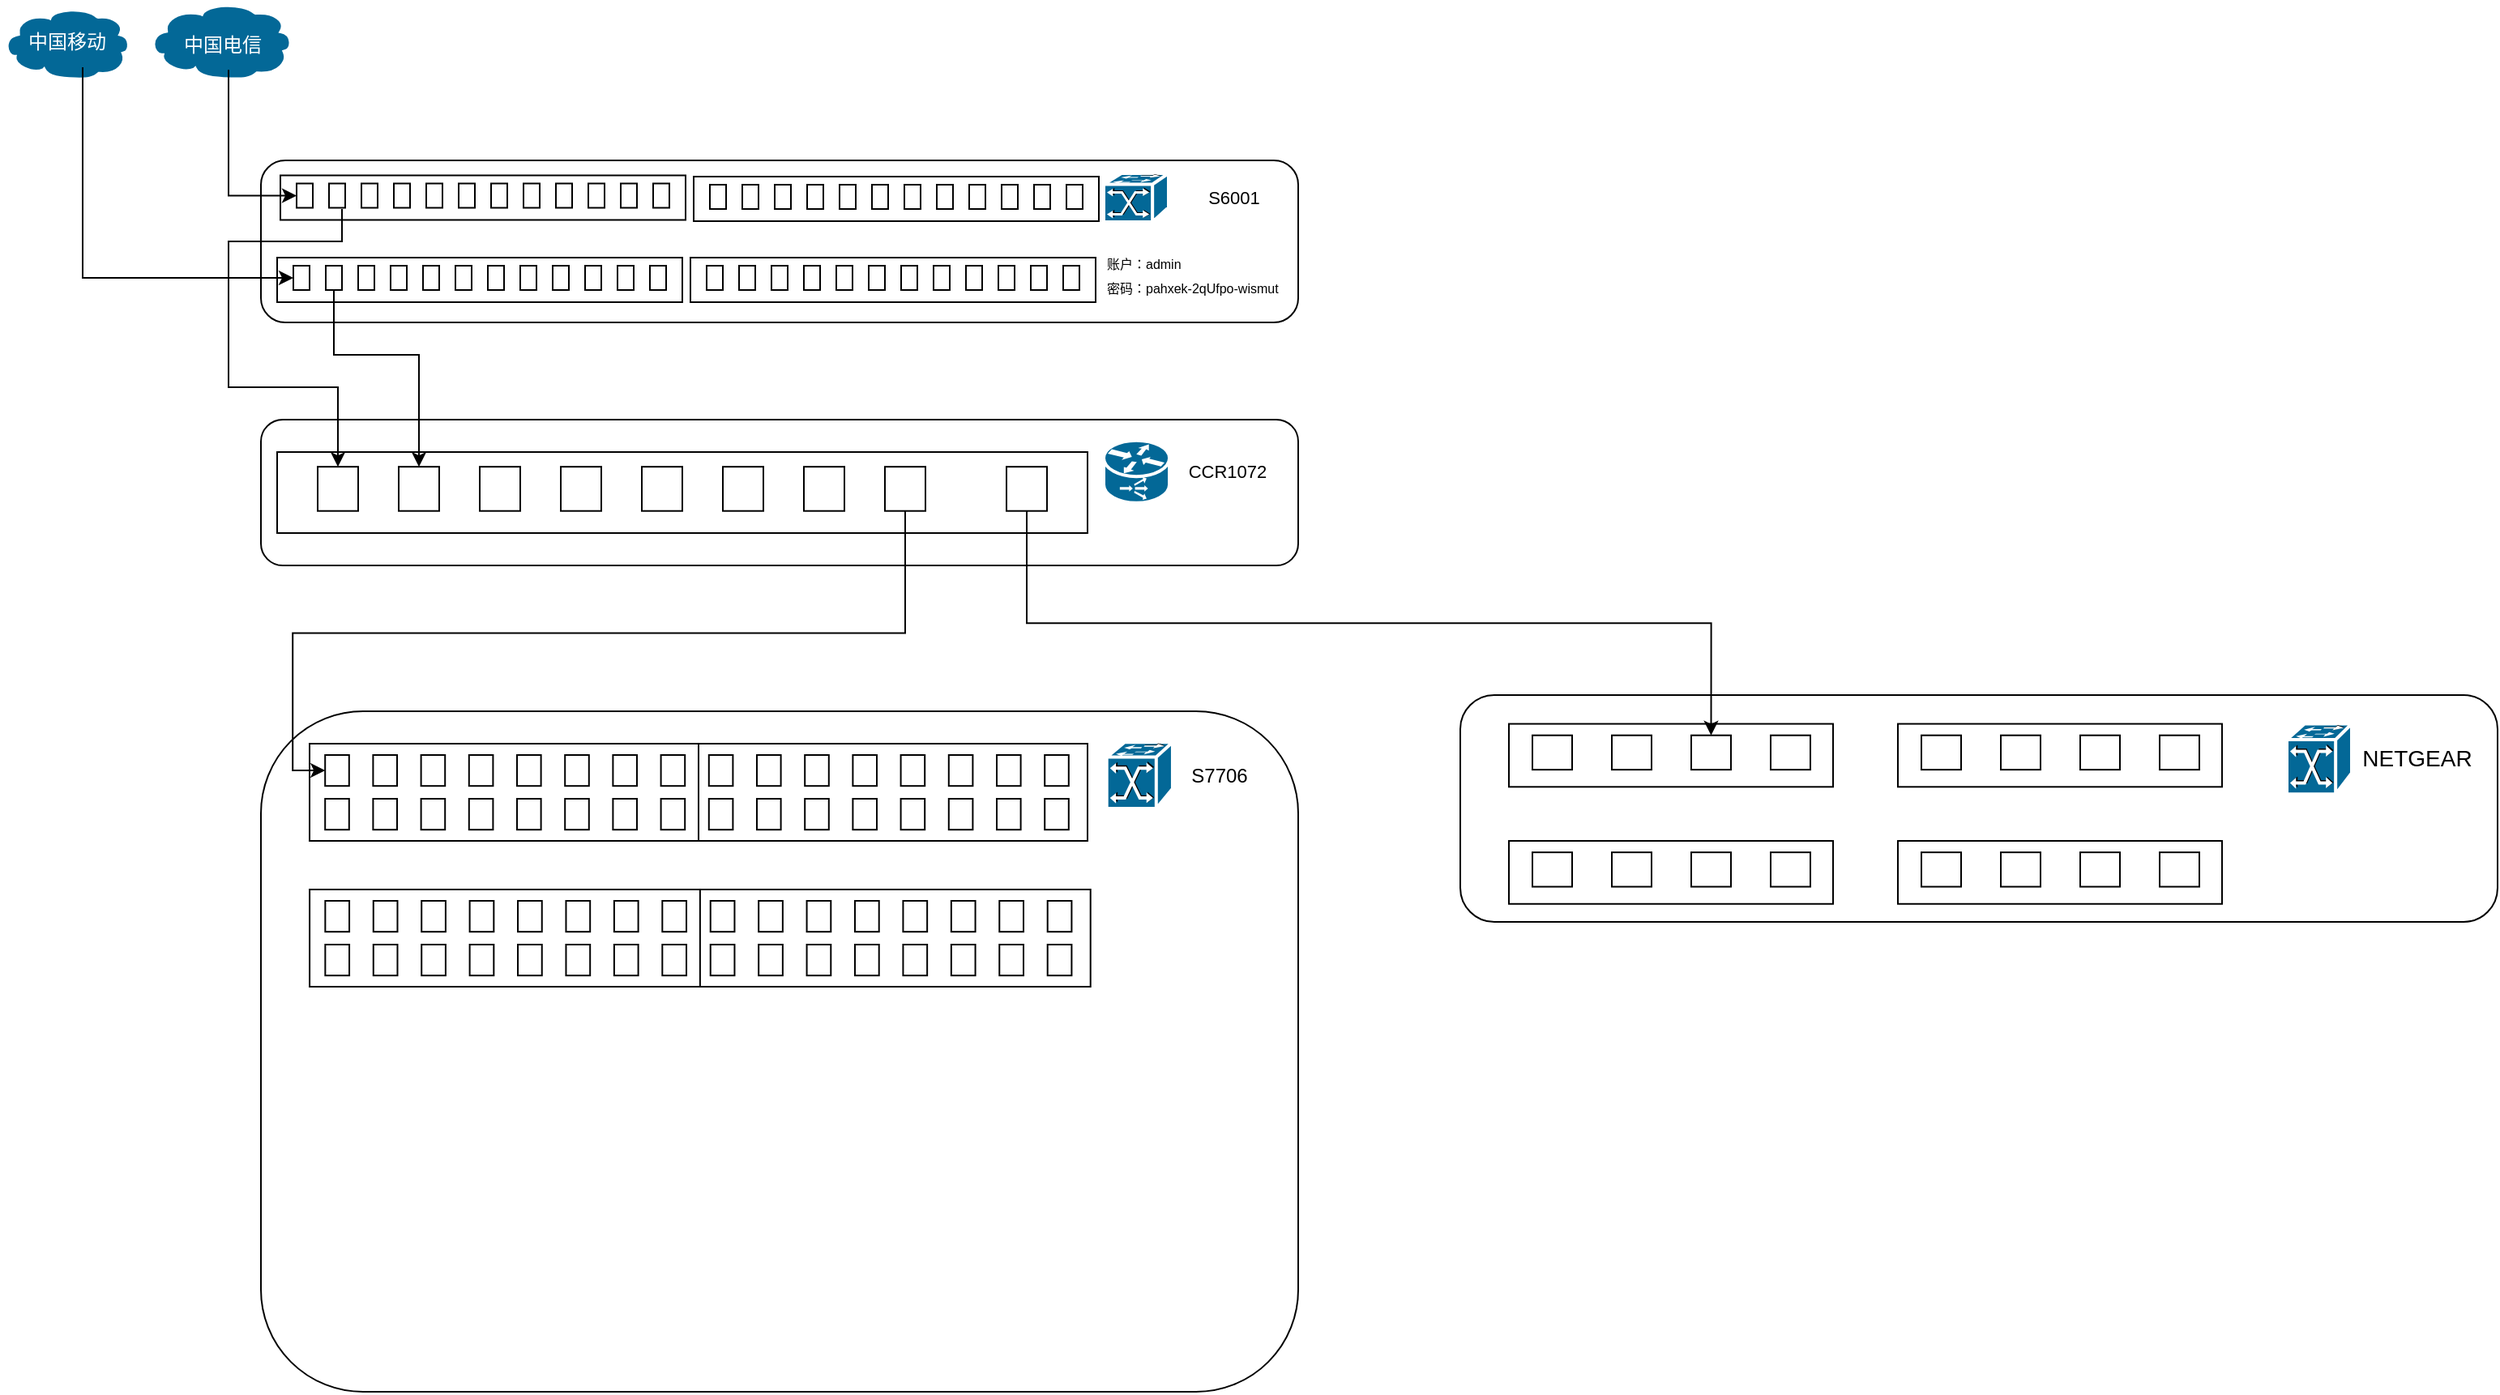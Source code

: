 <mxfile version="27.2.0">
  <diagram name="Page-1" id="1pzq0b7cTsPI9foyDski">
    <mxGraphModel dx="4113" dy="492" grid="1" gridSize="10" guides="1" tooltips="1" connect="1" arrows="1" fold="1" page="1" pageScale="1" pageWidth="3300" pageHeight="4681" math="0" shadow="0">
      <root>
        <mxCell id="0" />
        <mxCell id="1" parent="0" />
        <mxCell id="z_BVboNfzT4I1Vo-alxG-1" value="" style="rounded=1;whiteSpace=wrap;html=1;movable=1;resizable=1;rotatable=1;deletable=1;editable=1;locked=0;connectable=1;" parent="1" vertex="1">
          <mxGeometry x="160" y="120" width="640" height="100" as="geometry" />
        </mxCell>
        <mxCell id="z_BVboNfzT4I1Vo-alxG-3" value="" style="shape=mxgraph.cisco.switches.atm_fast_gigabit_etherswitch;sketch=0;html=1;pointerEvents=1;dashed=0;fillColor=#036897;strokeColor=#ffffff;strokeWidth=2;verticalLabelPosition=bottom;verticalAlign=top;align=center;outlineConnect=0;" parent="1" vertex="1">
          <mxGeometry x="680" y="128" width="40" height="30" as="geometry" />
        </mxCell>
        <mxCell id="z_BVboNfzT4I1Vo-alxG-28" value="" style="group" parent="1" vertex="1" connectable="0">
          <mxGeometry x="172" y="129.25" width="250" height="27.5" as="geometry" />
        </mxCell>
        <mxCell id="z_BVboNfzT4I1Vo-alxG-5" value="" style="rounded=0;whiteSpace=wrap;html=1;movable=1;resizable=1;rotatable=1;deletable=1;editable=1;locked=0;connectable=1;" parent="z_BVboNfzT4I1Vo-alxG-28" vertex="1">
          <mxGeometry width="250" height="27.5" as="geometry" />
        </mxCell>
        <mxCell id="z_BVboNfzT4I1Vo-alxG-21" value="" style="group" parent="z_BVboNfzT4I1Vo-alxG-28" vertex="1" connectable="0">
          <mxGeometry x="10" y="5" width="230" height="15" as="geometry" />
        </mxCell>
        <mxCell id="z_BVboNfzT4I1Vo-alxG-7" value="" style="rounded=0;whiteSpace=wrap;html=1;" parent="z_BVboNfzT4I1Vo-alxG-21" vertex="1">
          <mxGeometry width="10" height="15" as="geometry" />
        </mxCell>
        <mxCell id="z_BVboNfzT4I1Vo-alxG-8" value="" style="rounded=0;whiteSpace=wrap;html=1;" parent="z_BVboNfzT4I1Vo-alxG-21" vertex="1">
          <mxGeometry x="20" width="10" height="15" as="geometry" />
        </mxCell>
        <mxCell id="z_BVboNfzT4I1Vo-alxG-10" value="" style="rounded=0;whiteSpace=wrap;html=1;" parent="z_BVboNfzT4I1Vo-alxG-21" vertex="1">
          <mxGeometry x="40" width="10" height="15" as="geometry" />
        </mxCell>
        <mxCell id="z_BVboNfzT4I1Vo-alxG-11" value="" style="rounded=0;whiteSpace=wrap;html=1;" parent="z_BVboNfzT4I1Vo-alxG-21" vertex="1">
          <mxGeometry x="60" width="10" height="15" as="geometry" />
        </mxCell>
        <mxCell id="z_BVboNfzT4I1Vo-alxG-12" value="" style="rounded=0;whiteSpace=wrap;html=1;" parent="z_BVboNfzT4I1Vo-alxG-21" vertex="1">
          <mxGeometry x="80" width="10" height="15" as="geometry" />
        </mxCell>
        <mxCell id="z_BVboNfzT4I1Vo-alxG-13" value="" style="rounded=0;whiteSpace=wrap;html=1;" parent="z_BVboNfzT4I1Vo-alxG-21" vertex="1">
          <mxGeometry x="100" width="10" height="15" as="geometry" />
        </mxCell>
        <mxCell id="z_BVboNfzT4I1Vo-alxG-14" value="" style="rounded=0;whiteSpace=wrap;html=1;" parent="z_BVboNfzT4I1Vo-alxG-21" vertex="1">
          <mxGeometry x="120" width="10" height="15" as="geometry" />
        </mxCell>
        <mxCell id="z_BVboNfzT4I1Vo-alxG-15" value="" style="rounded=0;whiteSpace=wrap;html=1;" parent="z_BVboNfzT4I1Vo-alxG-21" vertex="1">
          <mxGeometry x="140" width="10" height="15" as="geometry" />
        </mxCell>
        <mxCell id="z_BVboNfzT4I1Vo-alxG-16" value="" style="rounded=0;whiteSpace=wrap;html=1;" parent="z_BVboNfzT4I1Vo-alxG-21" vertex="1">
          <mxGeometry x="160" width="10" height="15" as="geometry" />
        </mxCell>
        <mxCell id="z_BVboNfzT4I1Vo-alxG-17" value="" style="rounded=0;whiteSpace=wrap;html=1;" parent="z_BVboNfzT4I1Vo-alxG-21" vertex="1">
          <mxGeometry x="180" width="10" height="15" as="geometry" />
        </mxCell>
        <mxCell id="z_BVboNfzT4I1Vo-alxG-18" value="" style="rounded=0;whiteSpace=wrap;html=1;" parent="z_BVboNfzT4I1Vo-alxG-21" vertex="1">
          <mxGeometry x="200" width="10" height="15" as="geometry" />
        </mxCell>
        <mxCell id="z_BVboNfzT4I1Vo-alxG-19" value="" style="rounded=0;whiteSpace=wrap;html=1;" parent="z_BVboNfzT4I1Vo-alxG-21" vertex="1">
          <mxGeometry x="220" width="10" height="15" as="geometry" />
        </mxCell>
        <mxCell id="z_BVboNfzT4I1Vo-alxG-29" value="" style="group" parent="1" vertex="1" connectable="0">
          <mxGeometry x="170" y="180" width="250" height="27.5" as="geometry" />
        </mxCell>
        <mxCell id="z_BVboNfzT4I1Vo-alxG-30" value="" style="rounded=0;whiteSpace=wrap;html=1;movable=1;resizable=1;rotatable=1;deletable=1;editable=1;locked=0;connectable=1;" parent="z_BVboNfzT4I1Vo-alxG-29" vertex="1">
          <mxGeometry width="250" height="27.5" as="geometry" />
        </mxCell>
        <mxCell id="z_BVboNfzT4I1Vo-alxG-31" value="" style="group" parent="z_BVboNfzT4I1Vo-alxG-29" vertex="1" connectable="0">
          <mxGeometry x="10" y="5" width="230" height="15" as="geometry" />
        </mxCell>
        <mxCell id="z_BVboNfzT4I1Vo-alxG-32" value="" style="rounded=0;whiteSpace=wrap;html=1;" parent="z_BVboNfzT4I1Vo-alxG-31" vertex="1">
          <mxGeometry width="10" height="15" as="geometry" />
        </mxCell>
        <mxCell id="z_BVboNfzT4I1Vo-alxG-33" value="" style="rounded=0;whiteSpace=wrap;html=1;" parent="z_BVboNfzT4I1Vo-alxG-31" vertex="1">
          <mxGeometry x="20" width="10" height="15" as="geometry" />
        </mxCell>
        <mxCell id="z_BVboNfzT4I1Vo-alxG-34" value="" style="rounded=0;whiteSpace=wrap;html=1;" parent="z_BVboNfzT4I1Vo-alxG-31" vertex="1">
          <mxGeometry x="40" width="10" height="15" as="geometry" />
        </mxCell>
        <mxCell id="z_BVboNfzT4I1Vo-alxG-35" value="" style="rounded=0;whiteSpace=wrap;html=1;" parent="z_BVboNfzT4I1Vo-alxG-31" vertex="1">
          <mxGeometry x="60" width="10" height="15" as="geometry" />
        </mxCell>
        <mxCell id="z_BVboNfzT4I1Vo-alxG-36" value="" style="rounded=0;whiteSpace=wrap;html=1;" parent="z_BVboNfzT4I1Vo-alxG-31" vertex="1">
          <mxGeometry x="80" width="10" height="15" as="geometry" />
        </mxCell>
        <mxCell id="z_BVboNfzT4I1Vo-alxG-37" value="" style="rounded=0;whiteSpace=wrap;html=1;" parent="z_BVboNfzT4I1Vo-alxG-31" vertex="1">
          <mxGeometry x="100" width="10" height="15" as="geometry" />
        </mxCell>
        <mxCell id="z_BVboNfzT4I1Vo-alxG-38" value="" style="rounded=0;whiteSpace=wrap;html=1;" parent="z_BVboNfzT4I1Vo-alxG-31" vertex="1">
          <mxGeometry x="120" width="10" height="15" as="geometry" />
        </mxCell>
        <mxCell id="z_BVboNfzT4I1Vo-alxG-39" value="" style="rounded=0;whiteSpace=wrap;html=1;" parent="z_BVboNfzT4I1Vo-alxG-31" vertex="1">
          <mxGeometry x="140" width="10" height="15" as="geometry" />
        </mxCell>
        <mxCell id="z_BVboNfzT4I1Vo-alxG-40" value="" style="rounded=0;whiteSpace=wrap;html=1;" parent="z_BVboNfzT4I1Vo-alxG-31" vertex="1">
          <mxGeometry x="160" width="10" height="15" as="geometry" />
        </mxCell>
        <mxCell id="z_BVboNfzT4I1Vo-alxG-41" value="" style="rounded=0;whiteSpace=wrap;html=1;" parent="z_BVboNfzT4I1Vo-alxG-31" vertex="1">
          <mxGeometry x="180" width="10" height="15" as="geometry" />
        </mxCell>
        <mxCell id="z_BVboNfzT4I1Vo-alxG-42" value="" style="rounded=0;whiteSpace=wrap;html=1;" parent="z_BVboNfzT4I1Vo-alxG-31" vertex="1">
          <mxGeometry x="200" width="10" height="15" as="geometry" />
        </mxCell>
        <mxCell id="z_BVboNfzT4I1Vo-alxG-43" value="" style="rounded=0;whiteSpace=wrap;html=1;" parent="z_BVboNfzT4I1Vo-alxG-31" vertex="1">
          <mxGeometry x="220" width="10" height="15" as="geometry" />
        </mxCell>
        <mxCell id="z_BVboNfzT4I1Vo-alxG-45" value="" style="group" parent="1" vertex="1" connectable="0">
          <mxGeometry x="427" y="130" width="250" height="27.5" as="geometry" />
        </mxCell>
        <mxCell id="z_BVboNfzT4I1Vo-alxG-46" value="" style="rounded=0;whiteSpace=wrap;html=1;movable=1;resizable=1;rotatable=1;deletable=1;editable=1;locked=0;connectable=1;" parent="z_BVboNfzT4I1Vo-alxG-45" vertex="1">
          <mxGeometry width="250" height="27.5" as="geometry" />
        </mxCell>
        <mxCell id="z_BVboNfzT4I1Vo-alxG-47" value="" style="group" parent="z_BVboNfzT4I1Vo-alxG-45" vertex="1" connectable="0">
          <mxGeometry x="10" y="5" width="230" height="15" as="geometry" />
        </mxCell>
        <mxCell id="z_BVboNfzT4I1Vo-alxG-48" value="" style="rounded=0;whiteSpace=wrap;html=1;" parent="z_BVboNfzT4I1Vo-alxG-47" vertex="1">
          <mxGeometry width="10" height="15" as="geometry" />
        </mxCell>
        <mxCell id="z_BVboNfzT4I1Vo-alxG-49" value="" style="rounded=0;whiteSpace=wrap;html=1;" parent="z_BVboNfzT4I1Vo-alxG-47" vertex="1">
          <mxGeometry x="20" width="10" height="15" as="geometry" />
        </mxCell>
        <mxCell id="z_BVboNfzT4I1Vo-alxG-50" value="" style="rounded=0;whiteSpace=wrap;html=1;" parent="z_BVboNfzT4I1Vo-alxG-47" vertex="1">
          <mxGeometry x="40" width="10" height="15" as="geometry" />
        </mxCell>
        <mxCell id="z_BVboNfzT4I1Vo-alxG-51" value="" style="rounded=0;whiteSpace=wrap;html=1;" parent="z_BVboNfzT4I1Vo-alxG-47" vertex="1">
          <mxGeometry x="60" width="10" height="15" as="geometry" />
        </mxCell>
        <mxCell id="z_BVboNfzT4I1Vo-alxG-52" value="" style="rounded=0;whiteSpace=wrap;html=1;" parent="z_BVboNfzT4I1Vo-alxG-47" vertex="1">
          <mxGeometry x="80" width="10" height="15" as="geometry" />
        </mxCell>
        <mxCell id="z_BVboNfzT4I1Vo-alxG-53" value="" style="rounded=0;whiteSpace=wrap;html=1;" parent="z_BVboNfzT4I1Vo-alxG-47" vertex="1">
          <mxGeometry x="100" width="10" height="15" as="geometry" />
        </mxCell>
        <mxCell id="z_BVboNfzT4I1Vo-alxG-54" value="" style="rounded=0;whiteSpace=wrap;html=1;" parent="z_BVboNfzT4I1Vo-alxG-47" vertex="1">
          <mxGeometry x="120" width="10" height="15" as="geometry" />
        </mxCell>
        <mxCell id="z_BVboNfzT4I1Vo-alxG-55" value="" style="rounded=0;whiteSpace=wrap;html=1;" parent="z_BVboNfzT4I1Vo-alxG-47" vertex="1">
          <mxGeometry x="140" width="10" height="15" as="geometry" />
        </mxCell>
        <mxCell id="z_BVboNfzT4I1Vo-alxG-56" value="" style="rounded=0;whiteSpace=wrap;html=1;" parent="z_BVboNfzT4I1Vo-alxG-47" vertex="1">
          <mxGeometry x="160" width="10" height="15" as="geometry" />
        </mxCell>
        <mxCell id="z_BVboNfzT4I1Vo-alxG-57" value="" style="rounded=0;whiteSpace=wrap;html=1;" parent="z_BVboNfzT4I1Vo-alxG-47" vertex="1">
          <mxGeometry x="180" width="10" height="15" as="geometry" />
        </mxCell>
        <mxCell id="z_BVboNfzT4I1Vo-alxG-58" value="" style="rounded=0;whiteSpace=wrap;html=1;" parent="z_BVboNfzT4I1Vo-alxG-47" vertex="1">
          <mxGeometry x="200" width="10" height="15" as="geometry" />
        </mxCell>
        <mxCell id="z_BVboNfzT4I1Vo-alxG-59" value="" style="rounded=0;whiteSpace=wrap;html=1;" parent="z_BVboNfzT4I1Vo-alxG-47" vertex="1">
          <mxGeometry x="220" width="10" height="15" as="geometry" />
        </mxCell>
        <mxCell id="z_BVboNfzT4I1Vo-alxG-60" value="" style="group" parent="1" vertex="1" connectable="0">
          <mxGeometry x="425" y="180" width="250" height="27.5" as="geometry" />
        </mxCell>
        <mxCell id="z_BVboNfzT4I1Vo-alxG-61" value="" style="rounded=0;whiteSpace=wrap;html=1;movable=1;resizable=1;rotatable=1;deletable=1;editable=1;locked=0;connectable=1;" parent="z_BVboNfzT4I1Vo-alxG-60" vertex="1">
          <mxGeometry width="250" height="27.5" as="geometry" />
        </mxCell>
        <mxCell id="z_BVboNfzT4I1Vo-alxG-62" value="" style="group" parent="z_BVboNfzT4I1Vo-alxG-60" vertex="1" connectable="0">
          <mxGeometry x="10" y="5" width="230" height="15" as="geometry" />
        </mxCell>
        <mxCell id="z_BVboNfzT4I1Vo-alxG-63" value="" style="rounded=0;whiteSpace=wrap;html=1;" parent="z_BVboNfzT4I1Vo-alxG-62" vertex="1">
          <mxGeometry width="10" height="15" as="geometry" />
        </mxCell>
        <mxCell id="z_BVboNfzT4I1Vo-alxG-64" value="" style="rounded=0;whiteSpace=wrap;html=1;" parent="z_BVboNfzT4I1Vo-alxG-62" vertex="1">
          <mxGeometry x="20" width="10" height="15" as="geometry" />
        </mxCell>
        <mxCell id="z_BVboNfzT4I1Vo-alxG-65" value="" style="rounded=0;whiteSpace=wrap;html=1;" parent="z_BVboNfzT4I1Vo-alxG-62" vertex="1">
          <mxGeometry x="40" width="10" height="15" as="geometry" />
        </mxCell>
        <mxCell id="z_BVboNfzT4I1Vo-alxG-66" value="" style="rounded=0;whiteSpace=wrap;html=1;" parent="z_BVboNfzT4I1Vo-alxG-62" vertex="1">
          <mxGeometry x="60" width="10" height="15" as="geometry" />
        </mxCell>
        <mxCell id="z_BVboNfzT4I1Vo-alxG-67" value="" style="rounded=0;whiteSpace=wrap;html=1;" parent="z_BVboNfzT4I1Vo-alxG-62" vertex="1">
          <mxGeometry x="80" width="10" height="15" as="geometry" />
        </mxCell>
        <mxCell id="z_BVboNfzT4I1Vo-alxG-68" value="" style="rounded=0;whiteSpace=wrap;html=1;" parent="z_BVboNfzT4I1Vo-alxG-62" vertex="1">
          <mxGeometry x="100" width="10" height="15" as="geometry" />
        </mxCell>
        <mxCell id="z_BVboNfzT4I1Vo-alxG-69" value="" style="rounded=0;whiteSpace=wrap;html=1;" parent="z_BVboNfzT4I1Vo-alxG-62" vertex="1">
          <mxGeometry x="120" width="10" height="15" as="geometry" />
        </mxCell>
        <mxCell id="z_BVboNfzT4I1Vo-alxG-70" value="" style="rounded=0;whiteSpace=wrap;html=1;" parent="z_BVboNfzT4I1Vo-alxG-62" vertex="1">
          <mxGeometry x="140" width="10" height="15" as="geometry" />
        </mxCell>
        <mxCell id="z_BVboNfzT4I1Vo-alxG-71" value="" style="rounded=0;whiteSpace=wrap;html=1;" parent="z_BVboNfzT4I1Vo-alxG-62" vertex="1">
          <mxGeometry x="160" width="10" height="15" as="geometry" />
        </mxCell>
        <mxCell id="z_BVboNfzT4I1Vo-alxG-72" value="" style="rounded=0;whiteSpace=wrap;html=1;" parent="z_BVboNfzT4I1Vo-alxG-62" vertex="1">
          <mxGeometry x="180" width="10" height="15" as="geometry" />
        </mxCell>
        <mxCell id="z_BVboNfzT4I1Vo-alxG-73" value="" style="rounded=0;whiteSpace=wrap;html=1;" parent="z_BVboNfzT4I1Vo-alxG-62" vertex="1">
          <mxGeometry x="200" width="10" height="15" as="geometry" />
        </mxCell>
        <mxCell id="z_BVboNfzT4I1Vo-alxG-74" value="" style="rounded=0;whiteSpace=wrap;html=1;" parent="z_BVboNfzT4I1Vo-alxG-62" vertex="1">
          <mxGeometry x="220" width="10" height="15" as="geometry" />
        </mxCell>
        <mxCell id="z_BVboNfzT4I1Vo-alxG-85" value="&lt;font style=&quot;font-size: 11px;&quot;&gt;S6001&lt;/font&gt;" style="text;html=1;align=center;verticalAlign=middle;resizable=0;points=[];autosize=1;strokeColor=none;fillColor=none;fontSize=7;" parent="1" vertex="1">
          <mxGeometry x="730" y="128" width="60" height="30" as="geometry" />
        </mxCell>
        <mxCell id="z_BVboNfzT4I1Vo-alxG-86" value="&lt;span style=&quot;color: rgba(0, 0, 0, 0); font-family: monospace; font-size: 0px; text-align: start;&quot;&gt;%3CmxGraphModel%3E%3Croot%3E%3CmxCell%20id%3D%220%22%2F%3E%3CmxCell%20id%3D%221%22%20parent%3D%220%22%2F%3E%3CmxCell%20id%3D%222%22%20value%3D%22%22%20style%3D%22rounded%3D1%3BwhiteSpace%3Dwrap%3Bhtml%3D1%3Bmovable%3D1%3Bresizable%3D1%3Brotatable%3D1%3Bdeletable%3D1%3Beditable%3D1%3Blocked%3D0%3Bconnectable%3D1%3B%22%20vertex%3D%221%22%20parent%3D%221%22%3E%3CmxGeometry%20x%3D%22270%22%20y%3D%2210%22%20width%3D%22600%22%20height%3D%2290%22%20as%3D%22geometry%22%2F%3E%3C%2FmxCell%3E%3C%2Froot%3E%3C%2FmxGraphModel%3E&lt;/span&gt;" style="text;html=1;align=center;verticalAlign=middle;resizable=0;points=[];autosize=1;strokeColor=none;fillColor=none;" parent="1" vertex="1">
          <mxGeometry x="600" y="208" width="20" height="30" as="geometry" />
        </mxCell>
        <mxCell id="z_BVboNfzT4I1Vo-alxG-88" value="&lt;div&gt;&lt;font style=&quot;font-size: 8px;&quot;&gt;账户：admin&lt;/font&gt;&lt;/div&gt;&lt;div&gt;&lt;span style=&quot;font-size: 8px; background-color: transparent; color: light-dark(rgb(0, 0, 0), rgb(255, 255, 255));&quot;&gt;密码：pahxek-2qUfpo-wismut&lt;/span&gt;&lt;/div&gt;" style="text;html=1;align=left;verticalAlign=middle;whiteSpace=wrap;rounded=0;" parent="1" vertex="1">
          <mxGeometry x="680" y="170" width="110" height="40" as="geometry" />
        </mxCell>
        <mxCell id="ybXJnE_iKAjGF9KhKb8T-1" value="" style="group" vertex="1" connectable="0" parent="1">
          <mxGeometry x="160" y="460" width="640" height="420" as="geometry" />
        </mxCell>
        <mxCell id="z_BVboNfzT4I1Vo-alxG-2" value="" style="rounded=1;whiteSpace=wrap;html=1;" parent="ybXJnE_iKAjGF9KhKb8T-1" vertex="1">
          <mxGeometry width="640" height="420" as="geometry" />
        </mxCell>
        <mxCell id="z_BVboNfzT4I1Vo-alxG-76" value="" style="shape=mxgraph.cisco.switches.atm_fast_gigabit_etherswitch;sketch=0;html=1;pointerEvents=1;dashed=0;fillColor=#036897;strokeColor=#ffffff;strokeWidth=2;verticalLabelPosition=bottom;verticalAlign=top;align=center;outlineConnect=0;" parent="ybXJnE_iKAjGF9KhKb8T-1" vertex="1">
          <mxGeometry x="521.846" y="19.09" width="40.635" height="40.91" as="geometry" />
        </mxCell>
        <mxCell id="ybXJnE_iKAjGF9KhKb8T-39" value="S7706" style="text;html=1;align=center;verticalAlign=middle;whiteSpace=wrap;rounded=0;" vertex="1" parent="ybXJnE_iKAjGF9KhKb8T-1">
          <mxGeometry x="562.481" y="24.54" width="59.077" height="30" as="geometry" />
        </mxCell>
        <mxCell id="ybXJnE_iKAjGF9KhKb8T-151" value="" style="group" vertex="1" connectable="0" parent="ybXJnE_iKAjGF9KhKb8T-1">
          <mxGeometry x="20" y="110" width="491.85" height="60" as="geometry" />
        </mxCell>
        <mxCell id="ybXJnE_iKAjGF9KhKb8T-152" value="" style="rounded=0;whiteSpace=wrap;html=1;movable=1;resizable=1;rotatable=1;deletable=1;editable=1;locked=0;connectable=1;" vertex="1" parent="ybXJnE_iKAjGF9KhKb8T-151">
          <mxGeometry x="10.038" width="481.812" height="60" as="geometry" />
        </mxCell>
        <mxCell id="ybXJnE_iKAjGF9KhKb8T-153" value="" style="endArrow=none;html=1;rounded=0;entryX=0.5;entryY=0;entryDx=0;entryDy=0;exitX=0.5;exitY=1;exitDx=0;exitDy=0;" edge="1" parent="ybXJnE_iKAjGF9KhKb8T-151" source="ybXJnE_iKAjGF9KhKb8T-152" target="ybXJnE_iKAjGF9KhKb8T-152">
          <mxGeometry width="50" height="50" relative="1" as="geometry">
            <mxPoint x="240.906" y="90" as="sourcePoint" />
            <mxPoint x="291.095" y="40" as="targetPoint" />
          </mxGeometry>
        </mxCell>
        <mxCell id="ybXJnE_iKAjGF9KhKb8T-154" value="" style="group" vertex="1" connectable="0" parent="ybXJnE_iKAjGF9KhKb8T-151">
          <mxGeometry x="19.674" y="7" width="222.838" height="19.09" as="geometry" />
        </mxCell>
        <mxCell id="ybXJnE_iKAjGF9KhKb8T-155" value="" style="rounded=0;whiteSpace=wrap;html=1;spacingTop=0;" vertex="1" parent="ybXJnE_iKAjGF9KhKb8T-154">
          <mxGeometry width="14.856" height="19.09" as="geometry" />
        </mxCell>
        <mxCell id="ybXJnE_iKAjGF9KhKb8T-156" value="" style="rounded=0;whiteSpace=wrap;html=1;spacingTop=0;" vertex="1" parent="ybXJnE_iKAjGF9KhKb8T-154">
          <mxGeometry x="29.712" width="14.856" height="19.09" as="geometry" />
        </mxCell>
        <mxCell id="ybXJnE_iKAjGF9KhKb8T-157" value="" style="rounded=0;whiteSpace=wrap;html=1;spacingTop=0;" vertex="1" parent="ybXJnE_iKAjGF9KhKb8T-154">
          <mxGeometry x="59.424" width="14.856" height="19.09" as="geometry" />
        </mxCell>
        <mxCell id="ybXJnE_iKAjGF9KhKb8T-158" value="" style="rounded=0;whiteSpace=wrap;html=1;spacingTop=0;" vertex="1" parent="ybXJnE_iKAjGF9KhKb8T-154">
          <mxGeometry x="89.135" width="14.856" height="19.09" as="geometry" />
        </mxCell>
        <mxCell id="ybXJnE_iKAjGF9KhKb8T-159" value="" style="rounded=0;whiteSpace=wrap;html=1;spacingTop=0;" vertex="1" parent="ybXJnE_iKAjGF9KhKb8T-154">
          <mxGeometry x="118.847" width="14.856" height="19.09" as="geometry" />
        </mxCell>
        <mxCell id="ybXJnE_iKAjGF9KhKb8T-160" value="" style="rounded=0;whiteSpace=wrap;html=1;spacingTop=0;" vertex="1" parent="ybXJnE_iKAjGF9KhKb8T-154">
          <mxGeometry x="148.559" width="14.856" height="19.09" as="geometry" />
        </mxCell>
        <mxCell id="ybXJnE_iKAjGF9KhKb8T-161" value="" style="rounded=0;whiteSpace=wrap;html=1;spacingTop=0;" vertex="1" parent="ybXJnE_iKAjGF9KhKb8T-154">
          <mxGeometry x="178.271" width="14.856" height="19.09" as="geometry" />
        </mxCell>
        <mxCell id="ybXJnE_iKAjGF9KhKb8T-162" value="" style="rounded=0;whiteSpace=wrap;html=1;spacingTop=0;" vertex="1" parent="ybXJnE_iKAjGF9KhKb8T-154">
          <mxGeometry x="207.982" width="14.856" height="19.09" as="geometry" />
        </mxCell>
        <mxCell id="ybXJnE_iKAjGF9KhKb8T-163" value="" style="group" vertex="1" connectable="0" parent="ybXJnE_iKAjGF9KhKb8T-151">
          <mxGeometry x="19.674" y="34" width="222.838" height="19.09" as="geometry" />
        </mxCell>
        <mxCell id="ybXJnE_iKAjGF9KhKb8T-164" value="" style="rounded=0;whiteSpace=wrap;html=1;spacingTop=0;" vertex="1" parent="ybXJnE_iKAjGF9KhKb8T-163">
          <mxGeometry width="14.856" height="19.09" as="geometry" />
        </mxCell>
        <mxCell id="ybXJnE_iKAjGF9KhKb8T-165" value="" style="rounded=0;whiteSpace=wrap;html=1;spacingTop=0;" vertex="1" parent="ybXJnE_iKAjGF9KhKb8T-163">
          <mxGeometry x="29.712" width="14.856" height="19.09" as="geometry" />
        </mxCell>
        <mxCell id="ybXJnE_iKAjGF9KhKb8T-166" value="" style="rounded=0;whiteSpace=wrap;html=1;spacingTop=0;" vertex="1" parent="ybXJnE_iKAjGF9KhKb8T-163">
          <mxGeometry x="59.424" width="14.856" height="19.09" as="geometry" />
        </mxCell>
        <mxCell id="ybXJnE_iKAjGF9KhKb8T-167" value="" style="rounded=0;whiteSpace=wrap;html=1;spacingTop=0;" vertex="1" parent="ybXJnE_iKAjGF9KhKb8T-163">
          <mxGeometry x="89.135" width="14.856" height="19.09" as="geometry" />
        </mxCell>
        <mxCell id="ybXJnE_iKAjGF9KhKb8T-168" value="" style="rounded=0;whiteSpace=wrap;html=1;spacingTop=0;" vertex="1" parent="ybXJnE_iKAjGF9KhKb8T-163">
          <mxGeometry x="118.847" width="14.856" height="19.09" as="geometry" />
        </mxCell>
        <mxCell id="ybXJnE_iKAjGF9KhKb8T-169" value="" style="rounded=0;whiteSpace=wrap;html=1;spacingTop=0;" vertex="1" parent="ybXJnE_iKAjGF9KhKb8T-163">
          <mxGeometry x="148.559" width="14.856" height="19.09" as="geometry" />
        </mxCell>
        <mxCell id="ybXJnE_iKAjGF9KhKb8T-170" value="" style="rounded=0;whiteSpace=wrap;html=1;spacingTop=0;" vertex="1" parent="ybXJnE_iKAjGF9KhKb8T-163">
          <mxGeometry x="178.271" width="14.856" height="19.09" as="geometry" />
        </mxCell>
        <mxCell id="ybXJnE_iKAjGF9KhKb8T-171" value="" style="rounded=0;whiteSpace=wrap;html=1;spacingTop=0;" vertex="1" parent="ybXJnE_iKAjGF9KhKb8T-163">
          <mxGeometry x="207.982" width="14.856" height="19.09" as="geometry" />
        </mxCell>
        <mxCell id="ybXJnE_iKAjGF9KhKb8T-172" value="" style="group" vertex="1" connectable="0" parent="ybXJnE_iKAjGF9KhKb8T-151">
          <mxGeometry x="257.368" y="34" width="222.838" height="19.09" as="geometry" />
        </mxCell>
        <mxCell id="ybXJnE_iKAjGF9KhKb8T-173" value="" style="rounded=0;whiteSpace=wrap;html=1;spacingTop=0;" vertex="1" parent="ybXJnE_iKAjGF9KhKb8T-172">
          <mxGeometry width="14.856" height="19.09" as="geometry" />
        </mxCell>
        <mxCell id="ybXJnE_iKAjGF9KhKb8T-174" value="" style="rounded=0;whiteSpace=wrap;html=1;spacingTop=0;" vertex="1" parent="ybXJnE_iKAjGF9KhKb8T-172">
          <mxGeometry x="29.712" width="14.856" height="19.09" as="geometry" />
        </mxCell>
        <mxCell id="ybXJnE_iKAjGF9KhKb8T-175" value="" style="rounded=0;whiteSpace=wrap;html=1;spacingTop=0;" vertex="1" parent="ybXJnE_iKAjGF9KhKb8T-172">
          <mxGeometry x="59.424" width="14.856" height="19.09" as="geometry" />
        </mxCell>
        <mxCell id="ybXJnE_iKAjGF9KhKb8T-176" value="" style="rounded=0;whiteSpace=wrap;html=1;spacingTop=0;" vertex="1" parent="ybXJnE_iKAjGF9KhKb8T-172">
          <mxGeometry x="89.135" width="14.856" height="19.09" as="geometry" />
        </mxCell>
        <mxCell id="ybXJnE_iKAjGF9KhKb8T-177" value="" style="rounded=0;whiteSpace=wrap;html=1;spacingTop=0;" vertex="1" parent="ybXJnE_iKAjGF9KhKb8T-172">
          <mxGeometry x="118.847" width="14.856" height="19.09" as="geometry" />
        </mxCell>
        <mxCell id="ybXJnE_iKAjGF9KhKb8T-178" value="" style="rounded=0;whiteSpace=wrap;html=1;spacingTop=0;" vertex="1" parent="ybXJnE_iKAjGF9KhKb8T-172">
          <mxGeometry x="148.559" width="14.856" height="19.09" as="geometry" />
        </mxCell>
        <mxCell id="ybXJnE_iKAjGF9KhKb8T-179" value="" style="rounded=0;whiteSpace=wrap;html=1;spacingTop=0;" vertex="1" parent="ybXJnE_iKAjGF9KhKb8T-172">
          <mxGeometry x="178.271" width="14.856" height="19.09" as="geometry" />
        </mxCell>
        <mxCell id="ybXJnE_iKAjGF9KhKb8T-180" value="" style="rounded=0;whiteSpace=wrap;html=1;spacingTop=0;" vertex="1" parent="ybXJnE_iKAjGF9KhKb8T-172">
          <mxGeometry x="207.982" width="14.856" height="19.09" as="geometry" />
        </mxCell>
        <mxCell id="ybXJnE_iKAjGF9KhKb8T-181" value="" style="group" vertex="1" connectable="0" parent="ybXJnE_iKAjGF9KhKb8T-151">
          <mxGeometry x="257.368" y="7" width="222.838" height="19.09" as="geometry" />
        </mxCell>
        <mxCell id="ybXJnE_iKAjGF9KhKb8T-182" value="" style="rounded=0;whiteSpace=wrap;html=1;spacingTop=0;" vertex="1" parent="ybXJnE_iKAjGF9KhKb8T-181">
          <mxGeometry width="14.856" height="19.09" as="geometry" />
        </mxCell>
        <mxCell id="ybXJnE_iKAjGF9KhKb8T-183" value="" style="rounded=0;whiteSpace=wrap;html=1;spacingTop=0;" vertex="1" parent="ybXJnE_iKAjGF9KhKb8T-181">
          <mxGeometry x="29.712" width="14.856" height="19.09" as="geometry" />
        </mxCell>
        <mxCell id="ybXJnE_iKAjGF9KhKb8T-184" value="" style="rounded=0;whiteSpace=wrap;html=1;spacingTop=0;" vertex="1" parent="ybXJnE_iKAjGF9KhKb8T-181">
          <mxGeometry x="59.424" width="14.856" height="19.09" as="geometry" />
        </mxCell>
        <mxCell id="ybXJnE_iKAjGF9KhKb8T-185" value="" style="rounded=0;whiteSpace=wrap;html=1;spacingTop=0;" vertex="1" parent="ybXJnE_iKAjGF9KhKb8T-181">
          <mxGeometry x="89.135" width="14.856" height="19.09" as="geometry" />
        </mxCell>
        <mxCell id="ybXJnE_iKAjGF9KhKb8T-186" value="" style="rounded=0;whiteSpace=wrap;html=1;spacingTop=0;" vertex="1" parent="ybXJnE_iKAjGF9KhKb8T-181">
          <mxGeometry x="118.847" width="14.856" height="19.09" as="geometry" />
        </mxCell>
        <mxCell id="ybXJnE_iKAjGF9KhKb8T-187" value="" style="rounded=0;whiteSpace=wrap;html=1;spacingTop=0;" vertex="1" parent="ybXJnE_iKAjGF9KhKb8T-181">
          <mxGeometry x="148.559" width="14.856" height="19.09" as="geometry" />
        </mxCell>
        <mxCell id="ybXJnE_iKAjGF9KhKb8T-188" value="" style="rounded=0;whiteSpace=wrap;html=1;spacingTop=0;" vertex="1" parent="ybXJnE_iKAjGF9KhKb8T-181">
          <mxGeometry x="178.271" width="14.856" height="19.09" as="geometry" />
        </mxCell>
        <mxCell id="ybXJnE_iKAjGF9KhKb8T-189" value="" style="rounded=0;whiteSpace=wrap;html=1;spacingTop=0;" vertex="1" parent="ybXJnE_iKAjGF9KhKb8T-181">
          <mxGeometry x="207.982" width="14.856" height="19.09" as="geometry" />
        </mxCell>
        <mxCell id="ybXJnE_iKAjGF9KhKb8T-2" value="" style="group" vertex="1" connectable="0" parent="1">
          <mxGeometry x="160" y="280" width="640" height="90" as="geometry" />
        </mxCell>
        <mxCell id="z_BVboNfzT4I1Vo-alxG-81" value="" style="rounded=1;whiteSpace=wrap;html=1;" parent="ybXJnE_iKAjGF9KhKb8T-2" vertex="1">
          <mxGeometry width="640" height="90" as="geometry" />
        </mxCell>
        <mxCell id="z_BVboNfzT4I1Vo-alxG-82" value="" style="shape=mxgraph.cisco.routers.content_service_router;sketch=0;html=1;pointerEvents=1;dashed=0;fillColor=#036897;strokeColor=#ffffff;strokeWidth=2;verticalLabelPosition=bottom;verticalAlign=top;align=center;outlineConnect=0;" parent="ybXJnE_iKAjGF9KhKb8T-2" vertex="1">
          <mxGeometry x="520" y="12.857" width="40.533" height="38.571" as="geometry" />
        </mxCell>
        <mxCell id="ybXJnE_iKAjGF9KhKb8T-18" value="&lt;font style=&quot;font-size: 11px;&quot;&gt;CCR1072&lt;/font&gt;" style="text;html=1;align=center;verticalAlign=middle;resizable=0;points=[];autosize=1;strokeColor=none;fillColor=none;fontSize=7;" vertex="1" parent="ybXJnE_iKAjGF9KhKb8T-2">
          <mxGeometry x="560.53" y="17.14" width="70" height="30" as="geometry" />
        </mxCell>
        <mxCell id="ybXJnE_iKAjGF9KhKb8T-23" value="" style="group" vertex="1" connectable="0" parent="ybXJnE_iKAjGF9KhKb8T-2">
          <mxGeometry x="10" y="20" width="500" height="50" as="geometry" />
        </mxCell>
        <mxCell id="ybXJnE_iKAjGF9KhKb8T-4" value="" style="rounded=0;whiteSpace=wrap;html=1;movable=1;resizable=1;rotatable=1;deletable=1;editable=1;locked=0;connectable=1;" vertex="1" parent="ybXJnE_iKAjGF9KhKb8T-23">
          <mxGeometry width="500.0" height="50.0" as="geometry" />
        </mxCell>
        <mxCell id="ybXJnE_iKAjGF9KhKb8T-6" value="" style="rounded=0;whiteSpace=wrap;html=1;" vertex="1" parent="ybXJnE_iKAjGF9KhKb8T-23">
          <mxGeometry x="25.0" y="9.091" width="25" height="27.273" as="geometry" />
        </mxCell>
        <mxCell id="ybXJnE_iKAjGF9KhKb8T-7" value="" style="rounded=0;whiteSpace=wrap;html=1;" vertex="1" parent="ybXJnE_iKAjGF9KhKb8T-23">
          <mxGeometry x="75.0" y="9.091" width="25" height="27.273" as="geometry" />
        </mxCell>
        <mxCell id="ybXJnE_iKAjGF9KhKb8T-8" value="" style="rounded=0;whiteSpace=wrap;html=1;" vertex="1" parent="ybXJnE_iKAjGF9KhKb8T-23">
          <mxGeometry x="125.0" y="9.091" width="25" height="27.273" as="geometry" />
        </mxCell>
        <mxCell id="ybXJnE_iKAjGF9KhKb8T-9" value="" style="rounded=0;whiteSpace=wrap;html=1;" vertex="1" parent="ybXJnE_iKAjGF9KhKb8T-23">
          <mxGeometry x="175.0" y="9.091" width="25" height="27.273" as="geometry" />
        </mxCell>
        <mxCell id="ybXJnE_iKAjGF9KhKb8T-10" value="" style="rounded=0;whiteSpace=wrap;html=1;" vertex="1" parent="ybXJnE_iKAjGF9KhKb8T-23">
          <mxGeometry x="225" y="9.091" width="25" height="27.273" as="geometry" />
        </mxCell>
        <mxCell id="ybXJnE_iKAjGF9KhKb8T-11" value="" style="rounded=0;whiteSpace=wrap;html=1;" vertex="1" parent="ybXJnE_iKAjGF9KhKb8T-23">
          <mxGeometry x="275" y="9.091" width="25" height="27.273" as="geometry" />
        </mxCell>
        <mxCell id="ybXJnE_iKAjGF9KhKb8T-12" value="" style="rounded=0;whiteSpace=wrap;html=1;" vertex="1" parent="ybXJnE_iKAjGF9KhKb8T-23">
          <mxGeometry x="325" y="9.091" width="25" height="27.273" as="geometry" />
        </mxCell>
        <mxCell id="ybXJnE_iKAjGF9KhKb8T-13" value="" style="rounded=0;whiteSpace=wrap;html=1;" vertex="1" parent="ybXJnE_iKAjGF9KhKb8T-23">
          <mxGeometry x="375.0" y="9.091" width="25" height="27.273" as="geometry" />
        </mxCell>
        <mxCell id="ybXJnE_iKAjGF9KhKb8T-16" value="" style="rounded=0;whiteSpace=wrap;html=1;" vertex="1" parent="ybXJnE_iKAjGF9KhKb8T-23">
          <mxGeometry x="450.0" y="9.091" width="25" height="27.273" as="geometry" />
        </mxCell>
        <mxCell id="ybXJnE_iKAjGF9KhKb8T-24" style="edgeStyle=orthogonalEdgeStyle;rounded=0;orthogonalLoop=1;jettySize=auto;html=1;entryX=0.5;entryY=0;entryDx=0;entryDy=0;" edge="1" parent="1" target="ybXJnE_iKAjGF9KhKb8T-6">
          <mxGeometry relative="1" as="geometry">
            <mxPoint x="210" y="150" as="sourcePoint" />
            <Array as="points">
              <mxPoint x="210" y="170" />
              <mxPoint x="140" y="170" />
              <mxPoint x="140" y="260" />
              <mxPoint x="207" y="260" />
            </Array>
          </mxGeometry>
        </mxCell>
        <mxCell id="ybXJnE_iKAjGF9KhKb8T-26" style="edgeStyle=orthogonalEdgeStyle;rounded=0;orthogonalLoop=1;jettySize=auto;html=1;entryX=0.5;entryY=0;entryDx=0;entryDy=0;exitX=0.5;exitY=1;exitDx=0;exitDy=0;" edge="1" parent="1" source="z_BVboNfzT4I1Vo-alxG-33" target="ybXJnE_iKAjGF9KhKb8T-7">
          <mxGeometry relative="1" as="geometry">
            <mxPoint x="200" y="200" as="sourcePoint" />
            <Array as="points">
              <mxPoint x="205" y="240" />
              <mxPoint x="257" y="240" />
            </Array>
          </mxGeometry>
        </mxCell>
        <mxCell id="ybXJnE_iKAjGF9KhKb8T-31" value="" style="group" vertex="1" connectable="0" parent="1">
          <mxGeometry y="25" width="80" height="45" as="geometry" />
        </mxCell>
        <mxCell id="ybXJnE_iKAjGF9KhKb8T-27" value="" style="shape=mxgraph.cisco.storage.cloud;sketch=0;html=1;pointerEvents=1;dashed=0;fillColor=#036897;strokeColor=#ffffff;strokeWidth=2;verticalLabelPosition=bottom;verticalAlign=top;align=center;outlineConnect=0;" vertex="1" parent="ybXJnE_iKAjGF9KhKb8T-31">
          <mxGeometry width="80" height="45" as="geometry" />
        </mxCell>
        <mxCell id="ybXJnE_iKAjGF9KhKb8T-30" value="中国移动" style="text;html=1;align=center;verticalAlign=middle;resizable=0;points=[];autosize=1;fontColor=light-dark(#ffffff, #ededed);" vertex="1" parent="ybXJnE_iKAjGF9KhKb8T-31">
          <mxGeometry x="5.003" y="7.498" width="70" height="30" as="geometry" />
        </mxCell>
        <mxCell id="ybXJnE_iKAjGF9KhKb8T-36" value="" style="group" vertex="1" connectable="0" parent="1">
          <mxGeometry x="90" y="22.12" width="90" height="47.88" as="geometry" />
        </mxCell>
        <mxCell id="ybXJnE_iKAjGF9KhKb8T-33" value="" style="shape=mxgraph.cisco.storage.cloud;sketch=0;html=1;pointerEvents=1;dashed=0;fillColor=#036897;strokeColor=#ffffff;strokeWidth=2;verticalLabelPosition=bottom;verticalAlign=top;align=center;outlineConnect=0;" vertex="1" parent="ybXJnE_iKAjGF9KhKb8T-36">
          <mxGeometry width="90" height="47.88" as="geometry" />
        </mxCell>
        <mxCell id="ybXJnE_iKAjGF9KhKb8T-34" value="中国电信" style="text;html=1;align=center;verticalAlign=middle;resizable=0;points=[];autosize=1;fontColor=light-dark(#ffffff, #ededed);" vertex="1" parent="ybXJnE_iKAjGF9KhKb8T-36">
          <mxGeometry x="11.254" y="11.97" width="70" height="30" as="geometry" />
        </mxCell>
        <mxCell id="ybXJnE_iKAjGF9KhKb8T-37" style="edgeStyle=orthogonalEdgeStyle;rounded=0;orthogonalLoop=1;jettySize=auto;html=1;entryX=0;entryY=0.5;entryDx=0;entryDy=0;" edge="1" parent="1" source="ybXJnE_iKAjGF9KhKb8T-34" target="z_BVboNfzT4I1Vo-alxG-7">
          <mxGeometry relative="1" as="geometry">
            <Array as="points">
              <mxPoint x="140" y="141" />
            </Array>
          </mxGeometry>
        </mxCell>
        <mxCell id="ybXJnE_iKAjGF9KhKb8T-38" style="edgeStyle=orthogonalEdgeStyle;rounded=0;orthogonalLoop=1;jettySize=auto;html=1;entryX=0;entryY=0.5;entryDx=0;entryDy=0;" edge="1" parent="1" source="ybXJnE_iKAjGF9KhKb8T-30" target="z_BVboNfzT4I1Vo-alxG-32">
          <mxGeometry relative="1" as="geometry">
            <Array as="points">
              <mxPoint x="50" y="193" />
            </Array>
          </mxGeometry>
        </mxCell>
        <mxCell id="ybXJnE_iKAjGF9KhKb8T-40" value="" style="group" vertex="1" connectable="0" parent="1">
          <mxGeometry x="180" y="480" width="490" height="60" as="geometry" />
        </mxCell>
        <mxCell id="ybXJnE_iKAjGF9KhKb8T-41" value="" style="rounded=0;whiteSpace=wrap;html=1;movable=1;resizable=1;rotatable=1;deletable=1;editable=1;locked=0;connectable=1;" vertex="1" parent="ybXJnE_iKAjGF9KhKb8T-40">
          <mxGeometry x="10" width="480" height="60" as="geometry" />
        </mxCell>
        <mxCell id="ybXJnE_iKAjGF9KhKb8T-76" value="" style="endArrow=none;html=1;rounded=0;entryX=0.5;entryY=0;entryDx=0;entryDy=0;exitX=0.5;exitY=1;exitDx=0;exitDy=0;" edge="1" parent="ybXJnE_iKAjGF9KhKb8T-40" source="ybXJnE_iKAjGF9KhKb8T-41" target="ybXJnE_iKAjGF9KhKb8T-41">
          <mxGeometry width="50" height="50" relative="1" as="geometry">
            <mxPoint x="240" y="90" as="sourcePoint" />
            <mxPoint x="290" y="40" as="targetPoint" />
          </mxGeometry>
        </mxCell>
        <mxCell id="ybXJnE_iKAjGF9KhKb8T-79" value="" style="group" vertex="1" connectable="0" parent="ybXJnE_iKAjGF9KhKb8T-40">
          <mxGeometry x="19.6" y="7" width="222.0" height="19.09" as="geometry" />
        </mxCell>
        <mxCell id="ybXJnE_iKAjGF9KhKb8T-43" value="" style="rounded=0;whiteSpace=wrap;html=1;spacingTop=0;" vertex="1" parent="ybXJnE_iKAjGF9KhKb8T-79">
          <mxGeometry width="14.8" height="19.09" as="geometry" />
        </mxCell>
        <mxCell id="ybXJnE_iKAjGF9KhKb8T-44" value="" style="rounded=0;whiteSpace=wrap;html=1;spacingTop=0;" vertex="1" parent="ybXJnE_iKAjGF9KhKb8T-79">
          <mxGeometry x="29.6" width="14.8" height="19.09" as="geometry" />
        </mxCell>
        <mxCell id="ybXJnE_iKAjGF9KhKb8T-45" value="" style="rounded=0;whiteSpace=wrap;html=1;spacingTop=0;" vertex="1" parent="ybXJnE_iKAjGF9KhKb8T-79">
          <mxGeometry x="59.2" width="14.8" height="19.09" as="geometry" />
        </mxCell>
        <mxCell id="ybXJnE_iKAjGF9KhKb8T-46" value="" style="rounded=0;whiteSpace=wrap;html=1;spacingTop=0;" vertex="1" parent="ybXJnE_iKAjGF9KhKb8T-79">
          <mxGeometry x="88.8" width="14.8" height="19.09" as="geometry" />
        </mxCell>
        <mxCell id="ybXJnE_iKAjGF9KhKb8T-47" value="" style="rounded=0;whiteSpace=wrap;html=1;spacingTop=0;" vertex="1" parent="ybXJnE_iKAjGF9KhKb8T-79">
          <mxGeometry x="118.4" width="14.8" height="19.09" as="geometry" />
        </mxCell>
        <mxCell id="ybXJnE_iKAjGF9KhKb8T-48" value="" style="rounded=0;whiteSpace=wrap;html=1;spacingTop=0;" vertex="1" parent="ybXJnE_iKAjGF9KhKb8T-79">
          <mxGeometry x="148" width="14.8" height="19.09" as="geometry" />
        </mxCell>
        <mxCell id="ybXJnE_iKAjGF9KhKb8T-49" value="" style="rounded=0;whiteSpace=wrap;html=1;spacingTop=0;" vertex="1" parent="ybXJnE_iKAjGF9KhKb8T-79">
          <mxGeometry x="177.6" width="14.8" height="19.09" as="geometry" />
        </mxCell>
        <mxCell id="ybXJnE_iKAjGF9KhKb8T-50" value="" style="rounded=0;whiteSpace=wrap;html=1;spacingTop=0;" vertex="1" parent="ybXJnE_iKAjGF9KhKb8T-79">
          <mxGeometry x="207.2" width="14.8" height="19.09" as="geometry" />
        </mxCell>
        <mxCell id="ybXJnE_iKAjGF9KhKb8T-80" value="" style="group" vertex="1" connectable="0" parent="ybXJnE_iKAjGF9KhKb8T-40">
          <mxGeometry x="19.6" y="34" width="222.0" height="19.09" as="geometry" />
        </mxCell>
        <mxCell id="ybXJnE_iKAjGF9KhKb8T-81" value="" style="rounded=0;whiteSpace=wrap;html=1;spacingTop=0;" vertex="1" parent="ybXJnE_iKAjGF9KhKb8T-80">
          <mxGeometry width="14.8" height="19.09" as="geometry" />
        </mxCell>
        <mxCell id="ybXJnE_iKAjGF9KhKb8T-82" value="" style="rounded=0;whiteSpace=wrap;html=1;spacingTop=0;" vertex="1" parent="ybXJnE_iKAjGF9KhKb8T-80">
          <mxGeometry x="29.6" width="14.8" height="19.09" as="geometry" />
        </mxCell>
        <mxCell id="ybXJnE_iKAjGF9KhKb8T-83" value="" style="rounded=0;whiteSpace=wrap;html=1;spacingTop=0;" vertex="1" parent="ybXJnE_iKAjGF9KhKb8T-80">
          <mxGeometry x="59.2" width="14.8" height="19.09" as="geometry" />
        </mxCell>
        <mxCell id="ybXJnE_iKAjGF9KhKb8T-84" value="" style="rounded=0;whiteSpace=wrap;html=1;spacingTop=0;" vertex="1" parent="ybXJnE_iKAjGF9KhKb8T-80">
          <mxGeometry x="88.8" width="14.8" height="19.09" as="geometry" />
        </mxCell>
        <mxCell id="ybXJnE_iKAjGF9KhKb8T-85" value="" style="rounded=0;whiteSpace=wrap;html=1;spacingTop=0;" vertex="1" parent="ybXJnE_iKAjGF9KhKb8T-80">
          <mxGeometry x="118.4" width="14.8" height="19.09" as="geometry" />
        </mxCell>
        <mxCell id="ybXJnE_iKAjGF9KhKb8T-86" value="" style="rounded=0;whiteSpace=wrap;html=1;spacingTop=0;" vertex="1" parent="ybXJnE_iKAjGF9KhKb8T-80">
          <mxGeometry x="148" width="14.8" height="19.09" as="geometry" />
        </mxCell>
        <mxCell id="ybXJnE_iKAjGF9KhKb8T-87" value="" style="rounded=0;whiteSpace=wrap;html=1;spacingTop=0;" vertex="1" parent="ybXJnE_iKAjGF9KhKb8T-80">
          <mxGeometry x="177.6" width="14.8" height="19.09" as="geometry" />
        </mxCell>
        <mxCell id="ybXJnE_iKAjGF9KhKb8T-88" value="" style="rounded=0;whiteSpace=wrap;html=1;spacingTop=0;" vertex="1" parent="ybXJnE_iKAjGF9KhKb8T-80">
          <mxGeometry x="207.2" width="14.8" height="19.09" as="geometry" />
        </mxCell>
        <mxCell id="ybXJnE_iKAjGF9KhKb8T-89" value="" style="group" vertex="1" connectable="0" parent="ybXJnE_iKAjGF9KhKb8T-40">
          <mxGeometry x="256.4" y="34" width="222.0" height="19.09" as="geometry" />
        </mxCell>
        <mxCell id="ybXJnE_iKAjGF9KhKb8T-90" value="" style="rounded=0;whiteSpace=wrap;html=1;spacingTop=0;" vertex="1" parent="ybXJnE_iKAjGF9KhKb8T-89">
          <mxGeometry width="14.8" height="19.09" as="geometry" />
        </mxCell>
        <mxCell id="ybXJnE_iKAjGF9KhKb8T-91" value="" style="rounded=0;whiteSpace=wrap;html=1;spacingTop=0;" vertex="1" parent="ybXJnE_iKAjGF9KhKb8T-89">
          <mxGeometry x="29.6" width="14.8" height="19.09" as="geometry" />
        </mxCell>
        <mxCell id="ybXJnE_iKAjGF9KhKb8T-92" value="" style="rounded=0;whiteSpace=wrap;html=1;spacingTop=0;" vertex="1" parent="ybXJnE_iKAjGF9KhKb8T-89">
          <mxGeometry x="59.2" width="14.8" height="19.09" as="geometry" />
        </mxCell>
        <mxCell id="ybXJnE_iKAjGF9KhKb8T-93" value="" style="rounded=0;whiteSpace=wrap;html=1;spacingTop=0;" vertex="1" parent="ybXJnE_iKAjGF9KhKb8T-89">
          <mxGeometry x="88.8" width="14.8" height="19.09" as="geometry" />
        </mxCell>
        <mxCell id="ybXJnE_iKAjGF9KhKb8T-94" value="" style="rounded=0;whiteSpace=wrap;html=1;spacingTop=0;" vertex="1" parent="ybXJnE_iKAjGF9KhKb8T-89">
          <mxGeometry x="118.4" width="14.8" height="19.09" as="geometry" />
        </mxCell>
        <mxCell id="ybXJnE_iKAjGF9KhKb8T-95" value="" style="rounded=0;whiteSpace=wrap;html=1;spacingTop=0;" vertex="1" parent="ybXJnE_iKAjGF9KhKb8T-89">
          <mxGeometry x="148" width="14.8" height="19.09" as="geometry" />
        </mxCell>
        <mxCell id="ybXJnE_iKAjGF9KhKb8T-96" value="" style="rounded=0;whiteSpace=wrap;html=1;spacingTop=0;" vertex="1" parent="ybXJnE_iKAjGF9KhKb8T-89">
          <mxGeometry x="177.6" width="14.8" height="19.09" as="geometry" />
        </mxCell>
        <mxCell id="ybXJnE_iKAjGF9KhKb8T-97" value="" style="rounded=0;whiteSpace=wrap;html=1;spacingTop=0;" vertex="1" parent="ybXJnE_iKAjGF9KhKb8T-89">
          <mxGeometry x="207.2" width="14.8" height="19.09" as="geometry" />
        </mxCell>
        <mxCell id="ybXJnE_iKAjGF9KhKb8T-101" value="" style="group" vertex="1" connectable="0" parent="ybXJnE_iKAjGF9KhKb8T-40">
          <mxGeometry x="256.4" y="7" width="222.0" height="19.09" as="geometry" />
        </mxCell>
        <mxCell id="ybXJnE_iKAjGF9KhKb8T-102" value="" style="rounded=0;whiteSpace=wrap;html=1;spacingTop=0;" vertex="1" parent="ybXJnE_iKAjGF9KhKb8T-101">
          <mxGeometry width="14.8" height="19.09" as="geometry" />
        </mxCell>
        <mxCell id="ybXJnE_iKAjGF9KhKb8T-103" value="" style="rounded=0;whiteSpace=wrap;html=1;spacingTop=0;" vertex="1" parent="ybXJnE_iKAjGF9KhKb8T-101">
          <mxGeometry x="29.6" width="14.8" height="19.09" as="geometry" />
        </mxCell>
        <mxCell id="ybXJnE_iKAjGF9KhKb8T-104" value="" style="rounded=0;whiteSpace=wrap;html=1;spacingTop=0;" vertex="1" parent="ybXJnE_iKAjGF9KhKb8T-101">
          <mxGeometry x="59.2" width="14.8" height="19.09" as="geometry" />
        </mxCell>
        <mxCell id="ybXJnE_iKAjGF9KhKb8T-105" value="" style="rounded=0;whiteSpace=wrap;html=1;spacingTop=0;" vertex="1" parent="ybXJnE_iKAjGF9KhKb8T-101">
          <mxGeometry x="88.8" width="14.8" height="19.09" as="geometry" />
        </mxCell>
        <mxCell id="ybXJnE_iKAjGF9KhKb8T-106" value="" style="rounded=0;whiteSpace=wrap;html=1;spacingTop=0;" vertex="1" parent="ybXJnE_iKAjGF9KhKb8T-101">
          <mxGeometry x="118.4" width="14.8" height="19.09" as="geometry" />
        </mxCell>
        <mxCell id="ybXJnE_iKAjGF9KhKb8T-107" value="" style="rounded=0;whiteSpace=wrap;html=1;spacingTop=0;" vertex="1" parent="ybXJnE_iKAjGF9KhKb8T-101">
          <mxGeometry x="148" width="14.8" height="19.09" as="geometry" />
        </mxCell>
        <mxCell id="ybXJnE_iKAjGF9KhKb8T-108" value="" style="rounded=0;whiteSpace=wrap;html=1;spacingTop=0;" vertex="1" parent="ybXJnE_iKAjGF9KhKb8T-101">
          <mxGeometry x="177.6" width="14.8" height="19.09" as="geometry" />
        </mxCell>
        <mxCell id="ybXJnE_iKAjGF9KhKb8T-109" value="" style="rounded=0;whiteSpace=wrap;html=1;spacingTop=0;" vertex="1" parent="ybXJnE_iKAjGF9KhKb8T-101">
          <mxGeometry x="207.2" width="14.8" height="19.09" as="geometry" />
        </mxCell>
        <mxCell id="ybXJnE_iKAjGF9KhKb8T-110" style="edgeStyle=orthogonalEdgeStyle;rounded=0;orthogonalLoop=1;jettySize=auto;html=1;exitX=0.5;exitY=1;exitDx=0;exitDy=0;entryX=0;entryY=0.5;entryDx=0;entryDy=0;" edge="1" parent="1" source="ybXJnE_iKAjGF9KhKb8T-13" target="ybXJnE_iKAjGF9KhKb8T-43">
          <mxGeometry relative="1" as="geometry" />
        </mxCell>
        <mxCell id="ybXJnE_iKAjGF9KhKb8T-111" value="" style="group" vertex="1" connectable="0" parent="1">
          <mxGeometry x="900" y="450" width="640" height="140" as="geometry" />
        </mxCell>
        <mxCell id="ybXJnE_iKAjGF9KhKb8T-112" value="" style="rounded=1;whiteSpace=wrap;html=1;" vertex="1" parent="ybXJnE_iKAjGF9KhKb8T-111">
          <mxGeometry width="640" height="140" as="geometry" />
        </mxCell>
        <mxCell id="ybXJnE_iKAjGF9KhKb8T-114" value="&lt;span&gt;NETGEAR&lt;/span&gt;" style="text;html=1;align=center;verticalAlign=middle;resizable=0;points=[];autosize=1;strokeColor=none;fillColor=none;fontSize=14;" vertex="1" parent="ybXJnE_iKAjGF9KhKb8T-111">
          <mxGeometry x="545" y="24.442" width="90" height="30" as="geometry" />
        </mxCell>
        <mxCell id="ybXJnE_iKAjGF9KhKb8T-126" value="" style="shape=mxgraph.cisco.switches.atm_fast_gigabit_etherswitch;sketch=0;html=1;pointerEvents=1;dashed=0;fillColor=#036897;strokeColor=#ffffff;strokeWidth=2;verticalLabelPosition=bottom;verticalAlign=top;align=center;outlineConnect=0;" vertex="1" parent="ybXJnE_iKAjGF9KhKb8T-111">
          <mxGeometry x="510" y="17.77" width="40" height="43.34" as="geometry" />
        </mxCell>
        <mxCell id="ybXJnE_iKAjGF9KhKb8T-129" value="" style="group" vertex="1" connectable="0" parent="ybXJnE_iKAjGF9KhKb8T-111">
          <mxGeometry x="30" y="17.77" width="200" height="38.89" as="geometry" />
        </mxCell>
        <mxCell id="ybXJnE_iKAjGF9KhKb8T-116" value="" style="rounded=0;whiteSpace=wrap;html=1;movable=1;resizable=1;rotatable=1;deletable=1;editable=1;locked=0;connectable=1;" vertex="1" parent="ybXJnE_iKAjGF9KhKb8T-129">
          <mxGeometry width="200" height="38.89" as="geometry" />
        </mxCell>
        <mxCell id="ybXJnE_iKAjGF9KhKb8T-117" value="" style="rounded=0;whiteSpace=wrap;html=1;" vertex="1" parent="ybXJnE_iKAjGF9KhKb8T-129">
          <mxGeometry x="14.5" y="7.071" width="24.5" height="21.213" as="geometry" />
        </mxCell>
        <mxCell id="ybXJnE_iKAjGF9KhKb8T-118" value="" style="rounded=0;whiteSpace=wrap;html=1;" vertex="1" parent="ybXJnE_iKAjGF9KhKb8T-129">
          <mxGeometry x="63.5" y="7.071" width="24.5" height="21.213" as="geometry" />
        </mxCell>
        <mxCell id="ybXJnE_iKAjGF9KhKb8T-119" value="" style="rounded=0;whiteSpace=wrap;html=1;" vertex="1" parent="ybXJnE_iKAjGF9KhKb8T-129">
          <mxGeometry x="112.5" y="7.071" width="24.5" height="21.213" as="geometry" />
        </mxCell>
        <mxCell id="ybXJnE_iKAjGF9KhKb8T-120" value="" style="rounded=0;whiteSpace=wrap;html=1;" vertex="1" parent="ybXJnE_iKAjGF9KhKb8T-129">
          <mxGeometry x="161.5" y="7.071" width="24.5" height="21.213" as="geometry" />
        </mxCell>
        <mxCell id="ybXJnE_iKAjGF9KhKb8T-130" value="" style="group" vertex="1" connectable="0" parent="ybXJnE_iKAjGF9KhKb8T-111">
          <mxGeometry x="30" y="90" width="200" height="38.89" as="geometry" />
        </mxCell>
        <mxCell id="ybXJnE_iKAjGF9KhKb8T-131" value="" style="rounded=0;whiteSpace=wrap;html=1;movable=1;resizable=1;rotatable=1;deletable=1;editable=1;locked=0;connectable=1;" vertex="1" parent="ybXJnE_iKAjGF9KhKb8T-130">
          <mxGeometry width="200" height="38.89" as="geometry" />
        </mxCell>
        <mxCell id="ybXJnE_iKAjGF9KhKb8T-132" value="" style="rounded=0;whiteSpace=wrap;html=1;" vertex="1" parent="ybXJnE_iKAjGF9KhKb8T-130">
          <mxGeometry x="14.5" y="7.071" width="24.5" height="21.213" as="geometry" />
        </mxCell>
        <mxCell id="ybXJnE_iKAjGF9KhKb8T-133" value="" style="rounded=0;whiteSpace=wrap;html=1;" vertex="1" parent="ybXJnE_iKAjGF9KhKb8T-130">
          <mxGeometry x="63.5" y="7.071" width="24.5" height="21.213" as="geometry" />
        </mxCell>
        <mxCell id="ybXJnE_iKAjGF9KhKb8T-134" value="" style="rounded=0;whiteSpace=wrap;html=1;" vertex="1" parent="ybXJnE_iKAjGF9KhKb8T-130">
          <mxGeometry x="112.5" y="7.071" width="24.5" height="21.213" as="geometry" />
        </mxCell>
        <mxCell id="ybXJnE_iKAjGF9KhKb8T-135" value="" style="rounded=0;whiteSpace=wrap;html=1;" vertex="1" parent="ybXJnE_iKAjGF9KhKb8T-130">
          <mxGeometry x="161.5" y="7.071" width="24.5" height="21.213" as="geometry" />
        </mxCell>
        <mxCell id="ybXJnE_iKAjGF9KhKb8T-138" value="" style="group" vertex="1" connectable="0" parent="ybXJnE_iKAjGF9KhKb8T-111">
          <mxGeometry x="270" y="17.77" width="200" height="38.89" as="geometry" />
        </mxCell>
        <mxCell id="ybXJnE_iKAjGF9KhKb8T-139" value="" style="rounded=0;whiteSpace=wrap;html=1;movable=1;resizable=1;rotatable=1;deletable=1;editable=1;locked=0;connectable=1;" vertex="1" parent="ybXJnE_iKAjGF9KhKb8T-138">
          <mxGeometry width="200" height="38.89" as="geometry" />
        </mxCell>
        <mxCell id="ybXJnE_iKAjGF9KhKb8T-140" value="" style="rounded=0;whiteSpace=wrap;html=1;" vertex="1" parent="ybXJnE_iKAjGF9KhKb8T-138">
          <mxGeometry x="14.5" y="7.071" width="24.5" height="21.213" as="geometry" />
        </mxCell>
        <mxCell id="ybXJnE_iKAjGF9KhKb8T-141" value="" style="rounded=0;whiteSpace=wrap;html=1;" vertex="1" parent="ybXJnE_iKAjGF9KhKb8T-138">
          <mxGeometry x="63.5" y="7.071" width="24.5" height="21.213" as="geometry" />
        </mxCell>
        <mxCell id="ybXJnE_iKAjGF9KhKb8T-142" value="" style="rounded=0;whiteSpace=wrap;html=1;" vertex="1" parent="ybXJnE_iKAjGF9KhKb8T-138">
          <mxGeometry x="112.5" y="7.071" width="24.5" height="21.213" as="geometry" />
        </mxCell>
        <mxCell id="ybXJnE_iKAjGF9KhKb8T-143" value="" style="rounded=0;whiteSpace=wrap;html=1;" vertex="1" parent="ybXJnE_iKAjGF9KhKb8T-138">
          <mxGeometry x="161.5" y="7.071" width="24.5" height="21.213" as="geometry" />
        </mxCell>
        <mxCell id="ybXJnE_iKAjGF9KhKb8T-144" value="" style="group" vertex="1" connectable="0" parent="ybXJnE_iKAjGF9KhKb8T-111">
          <mxGeometry x="270" y="90" width="200" height="38.89" as="geometry" />
        </mxCell>
        <mxCell id="ybXJnE_iKAjGF9KhKb8T-145" value="" style="rounded=0;whiteSpace=wrap;html=1;movable=1;resizable=1;rotatable=1;deletable=1;editable=1;locked=0;connectable=1;" vertex="1" parent="ybXJnE_iKAjGF9KhKb8T-144">
          <mxGeometry width="200" height="38.89" as="geometry" />
        </mxCell>
        <mxCell id="ybXJnE_iKAjGF9KhKb8T-146" value="" style="rounded=0;whiteSpace=wrap;html=1;" vertex="1" parent="ybXJnE_iKAjGF9KhKb8T-144">
          <mxGeometry x="14.5" y="7.071" width="24.5" height="21.213" as="geometry" />
        </mxCell>
        <mxCell id="ybXJnE_iKAjGF9KhKb8T-147" value="" style="rounded=0;whiteSpace=wrap;html=1;" vertex="1" parent="ybXJnE_iKAjGF9KhKb8T-144">
          <mxGeometry x="63.5" y="7.071" width="24.5" height="21.213" as="geometry" />
        </mxCell>
        <mxCell id="ybXJnE_iKAjGF9KhKb8T-148" value="" style="rounded=0;whiteSpace=wrap;html=1;" vertex="1" parent="ybXJnE_iKAjGF9KhKb8T-144">
          <mxGeometry x="112.5" y="7.071" width="24.5" height="21.213" as="geometry" />
        </mxCell>
        <mxCell id="ybXJnE_iKAjGF9KhKb8T-149" value="" style="rounded=0;whiteSpace=wrap;html=1;" vertex="1" parent="ybXJnE_iKAjGF9KhKb8T-144">
          <mxGeometry x="161.5" y="7.071" width="24.5" height="21.213" as="geometry" />
        </mxCell>
        <mxCell id="ybXJnE_iKAjGF9KhKb8T-150" style="edgeStyle=orthogonalEdgeStyle;rounded=0;orthogonalLoop=1;jettySize=auto;html=1;exitX=0.5;exitY=1;exitDx=0;exitDy=0;entryX=0.5;entryY=0;entryDx=0;entryDy=0;" edge="1" parent="1" source="ybXJnE_iKAjGF9KhKb8T-16" target="ybXJnE_iKAjGF9KhKb8T-119">
          <mxGeometry relative="1" as="geometry" />
        </mxCell>
      </root>
    </mxGraphModel>
  </diagram>
</mxfile>
